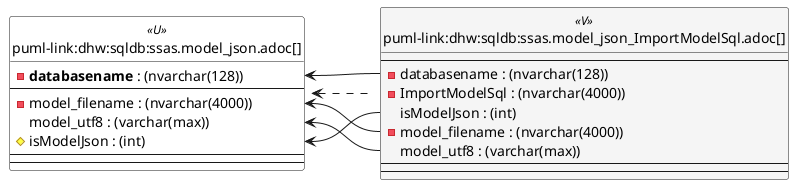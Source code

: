 @startuml
left to right direction
'top to bottom direction
hide circle
'avoide "." issues:
set namespaceSeparator none


skinparam class {
  BackgroundColor White
  BackgroundColor<<FN>> Yellow
  BackgroundColor<<FS>> Yellow
  BackgroundColor<<FT>> LightGray
  BackgroundColor<<IF>> Yellow
  BackgroundColor<<IS>> Yellow
  BackgroundColor<<P>> Aqua
  BackgroundColor<<PC>> Aqua
  BackgroundColor<<SN>> Yellow
  BackgroundColor<<SO>> SlateBlue
  BackgroundColor<<TF>> LightGray
  BackgroundColor<<TR>> Tomato
  BackgroundColor<<U>> White
  BackgroundColor<<V>> WhiteSmoke
  BackgroundColor<<X>> Aqua
  BackgroundColor<<external>> AliceBlue
}


entity "puml-link:dhw:sqldb:ssas.model_json.adoc[]" as ssas.model_json << U >> {
  - **databasename** : (nvarchar(128))
  --
  - model_filename : (nvarchar(4000))
  model_utf8 : (varchar(max))
  # isModelJson : (int)
  --
  --
}

entity "puml-link:dhw:sqldb:ssas.model_json_ImportModelSql.adoc[]" as ssas.model_json_ImportModelSql << V >> {
  --
  - databasename : (nvarchar(128))
  - ImportModelSql : (nvarchar(4000))
  isModelJson : (int)
  - model_filename : (nvarchar(4000))
  model_utf8 : (varchar(max))
  --
  --
}

ssas.model_json <.. ssas.model_json_ImportModelSql
"ssas.model_json::databasename" <-- "ssas.model_json_ImportModelSql::databasename"
"ssas.model_json::isModelJson" <-- "ssas.model_json_ImportModelSql::isModelJson"
"ssas.model_json::model_filename" <-- "ssas.model_json_ImportModelSql::model_filename"
"ssas.model_json::model_utf8" <-- "ssas.model_json_ImportModelSql::model_utf8"
@enduml

